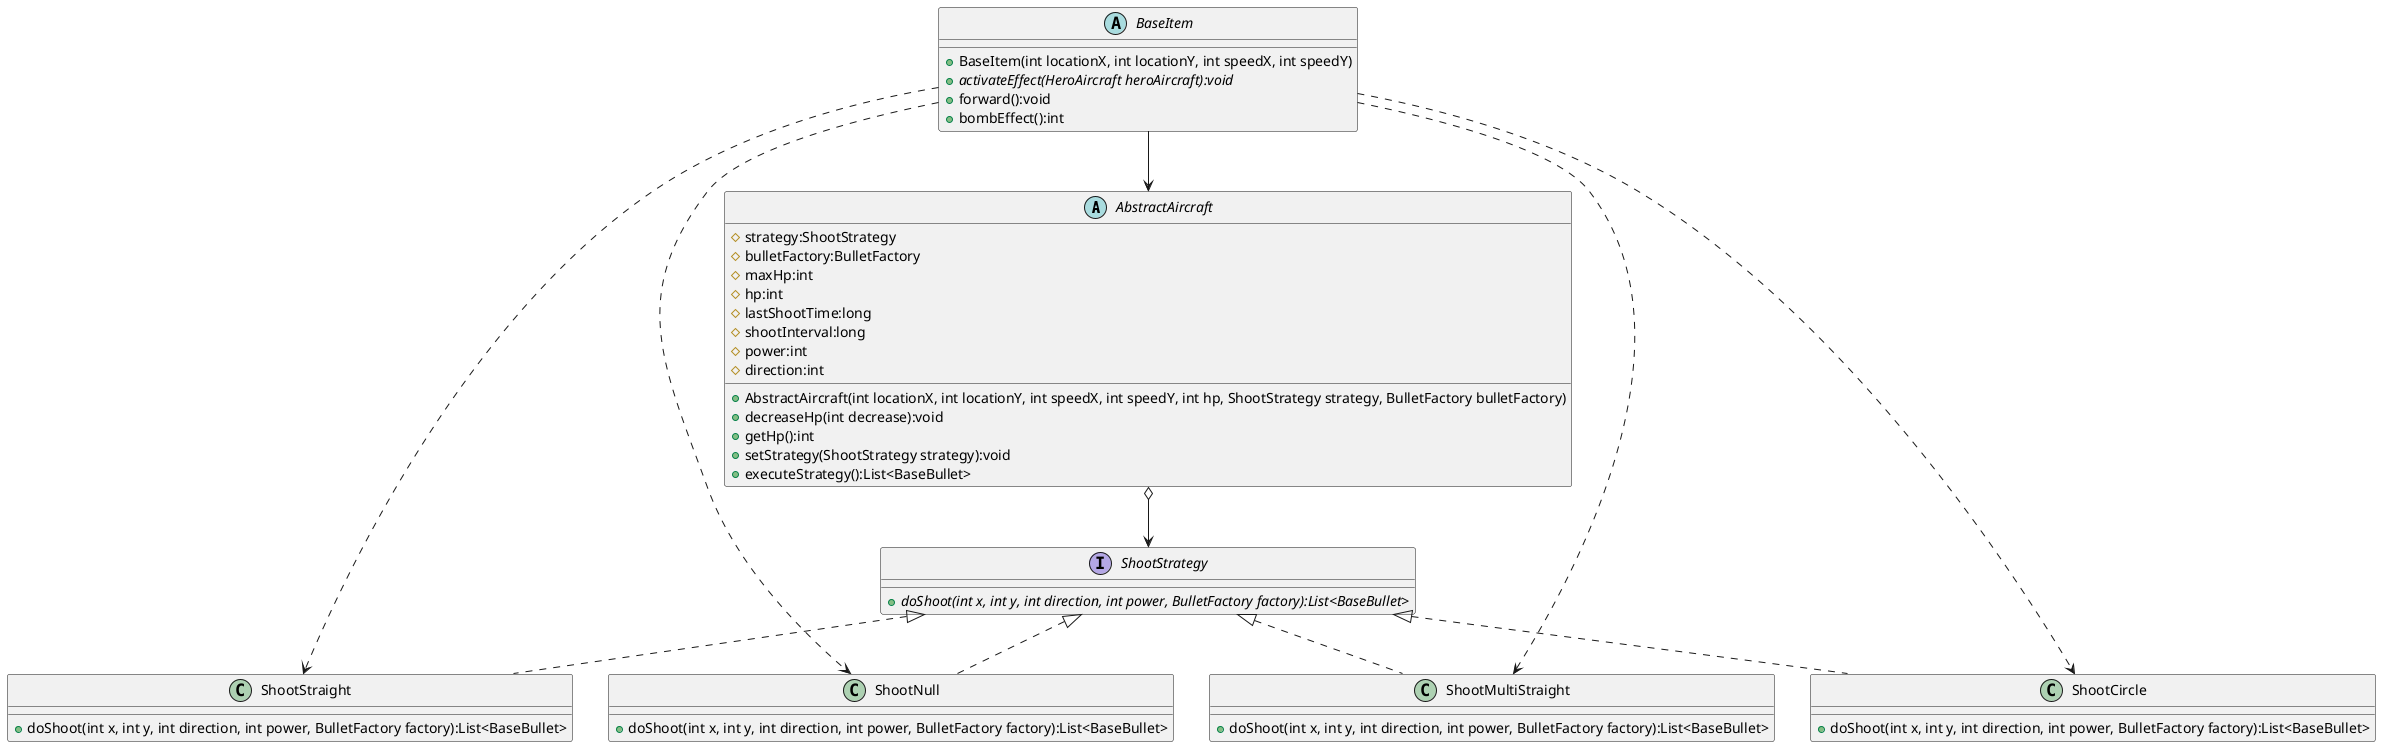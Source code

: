 @startuml
'https://plantuml.com/class-diagram
abstract class AbstractAircraft
{
    # strategy:ShootStrategy
    # bulletFactory:BulletFactory
	# maxHp:int
    # hp:int
    # lastShootTime:long
    # shootInterval:long
    # power:int
    # direction:int
    + AbstractAircraft(int locationX, int locationY, int speedX, int speedY, int hp, ShootStrategy strategy, BulletFactory bulletFactory)
    + decreaseHp(int decrease):void
    + getHp():int
    + setStrategy(ShootStrategy strategy):void
    + executeStrategy():List<BaseBullet>
 }

interface ShootStrategy {
    +{abstract}doShoot(int x, int y, int direction, int power, BulletFactory factory):List<BaseBullet>
}

class ShootStraight{
    +doShoot(int x, int y, int direction, int power, BulletFactory factory):List<BaseBullet>
}

class ShootNull{
    +doShoot(int x, int y, int direction, int power, BulletFactory factory):List<BaseBullet>
}

class ShootMultiStraight{
    +doShoot(int x, int y, int direction, int power, BulletFactory factory):List<BaseBullet>
}

class ShootCircle{
    +doShoot(int x, int y, int direction, int power, BulletFactory factory):List<BaseBullet>
}

abstract class BaseItem{
    + BaseItem(int locationX, int locationY, int speedX, int speedY)
    + {abstract}activateEffect(HeroAircraft heroAircraft):void
    + forward():void
    + bombEffect():int
}

ShootStrategy <|..  ShootStraight
ShootStrategy <|..  ShootNull
ShootStrategy <|..  ShootMultiStraight
ShootStrategy <|..  ShootCircle
AbstractAircraft o--> ShootStrategy
BaseItem --> AbstractAircraft
BaseItem ..> ShootStraight
BaseItem ..> ShootNull
BaseItem ..> ShootMultiStraight
BaseItem ..> ShootCircle
@enduml